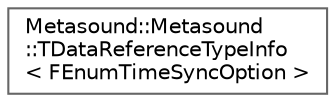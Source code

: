 digraph "Graphical Class Hierarchy"
{
 // INTERACTIVE_SVG=YES
 // LATEX_PDF_SIZE
  bgcolor="transparent";
  edge [fontname=Helvetica,fontsize=10,labelfontname=Helvetica,labelfontsize=10];
  node [fontname=Helvetica,fontsize=10,shape=box,height=0.2,width=0.4];
  rankdir="LR";
  Node0 [id="Node000000",label="Metasound::Metasound\l::TDataReferenceTypeInfo\l\< FEnumTimeSyncOption \>",height=0.2,width=0.4,color="grey40", fillcolor="white", style="filled",URL="$d2/d0b/structMetasound_1_1_1_1Metasound_1_1TDataReferenceTypeInfo_3_01FEnumTimeSyncOption_01_4.html",tooltip=" "];
}
